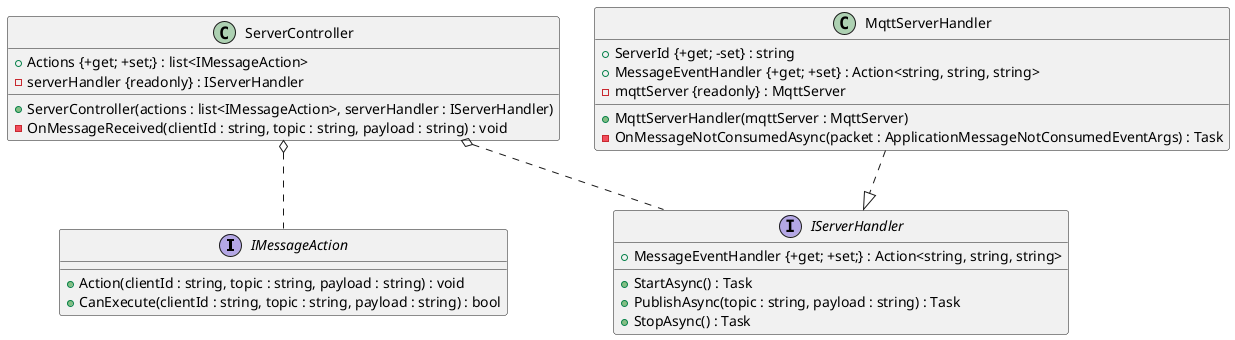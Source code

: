 @startuml XPowerHub

interface IMessageAction {
    +Action(clientId : string, topic : string, payload : string) : void
    +CanExecute(clientId : string, topic : string, payload : string) : bool
}

interface IServerHandler {
    +MessageEventHandler {+get; +set;} : Action<string, string, string>
    +StartAsync() : Task
    +PublishAsync(topic : string, payload : string) : Task
    +StopAsync() : Task
}

class MqttServerHandler {
    +ServerId {+get; -set} : string
    +MessageEventHandler {+get; +set} : Action<string, string, string>
    -mqttServer {readonly} : MqttServer
    +MqttServerHandler(mqttServer : MqttServer)
    -OnMessageNotConsumedAsync(packet : ApplicationMessageNotConsumedEventArgs) : Task
}

class ServerController {
    +Actions {+get; +set;} : list<IMessageAction>
    -serverHandler {readonly} : IServerHandler
    +ServerController(actions : list<IMessageAction>, serverHandler : IServerHandler)
    -OnMessageReceived(clientId : string, topic : string, payload : string) : void
}

MqttServerHandler ..|> IServerHandler
ServerController o.. IServerHandler
ServerController o.. IMessageAction
@enduml